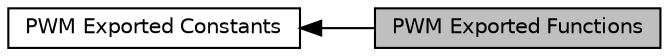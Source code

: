 digraph "PWM Exported Functions"
{
  edge [fontname="Helvetica",fontsize="10",labelfontname="Helvetica",labelfontsize="10"];
  node [fontname="Helvetica",fontsize="10",shape=box];
  rankdir=LR;
  Node2 [label="PWM Exported Constants",height=0.2,width=0.4,color="black", fillcolor="white", style="filled",URL="$db/d22/group___n_a_n_o100___p_w_m___e_x_p_o_r_t_e_d___c_o_n_s_t_a_n_t_s.html",tooltip=" "];
  Node1 [label="PWM Exported Functions",height=0.2,width=0.4,color="black", fillcolor="grey75", style="filled", fontcolor="black",tooltip=" "];
  Node2->Node1 [shape=plaintext, dir="back", style="solid"];
}
